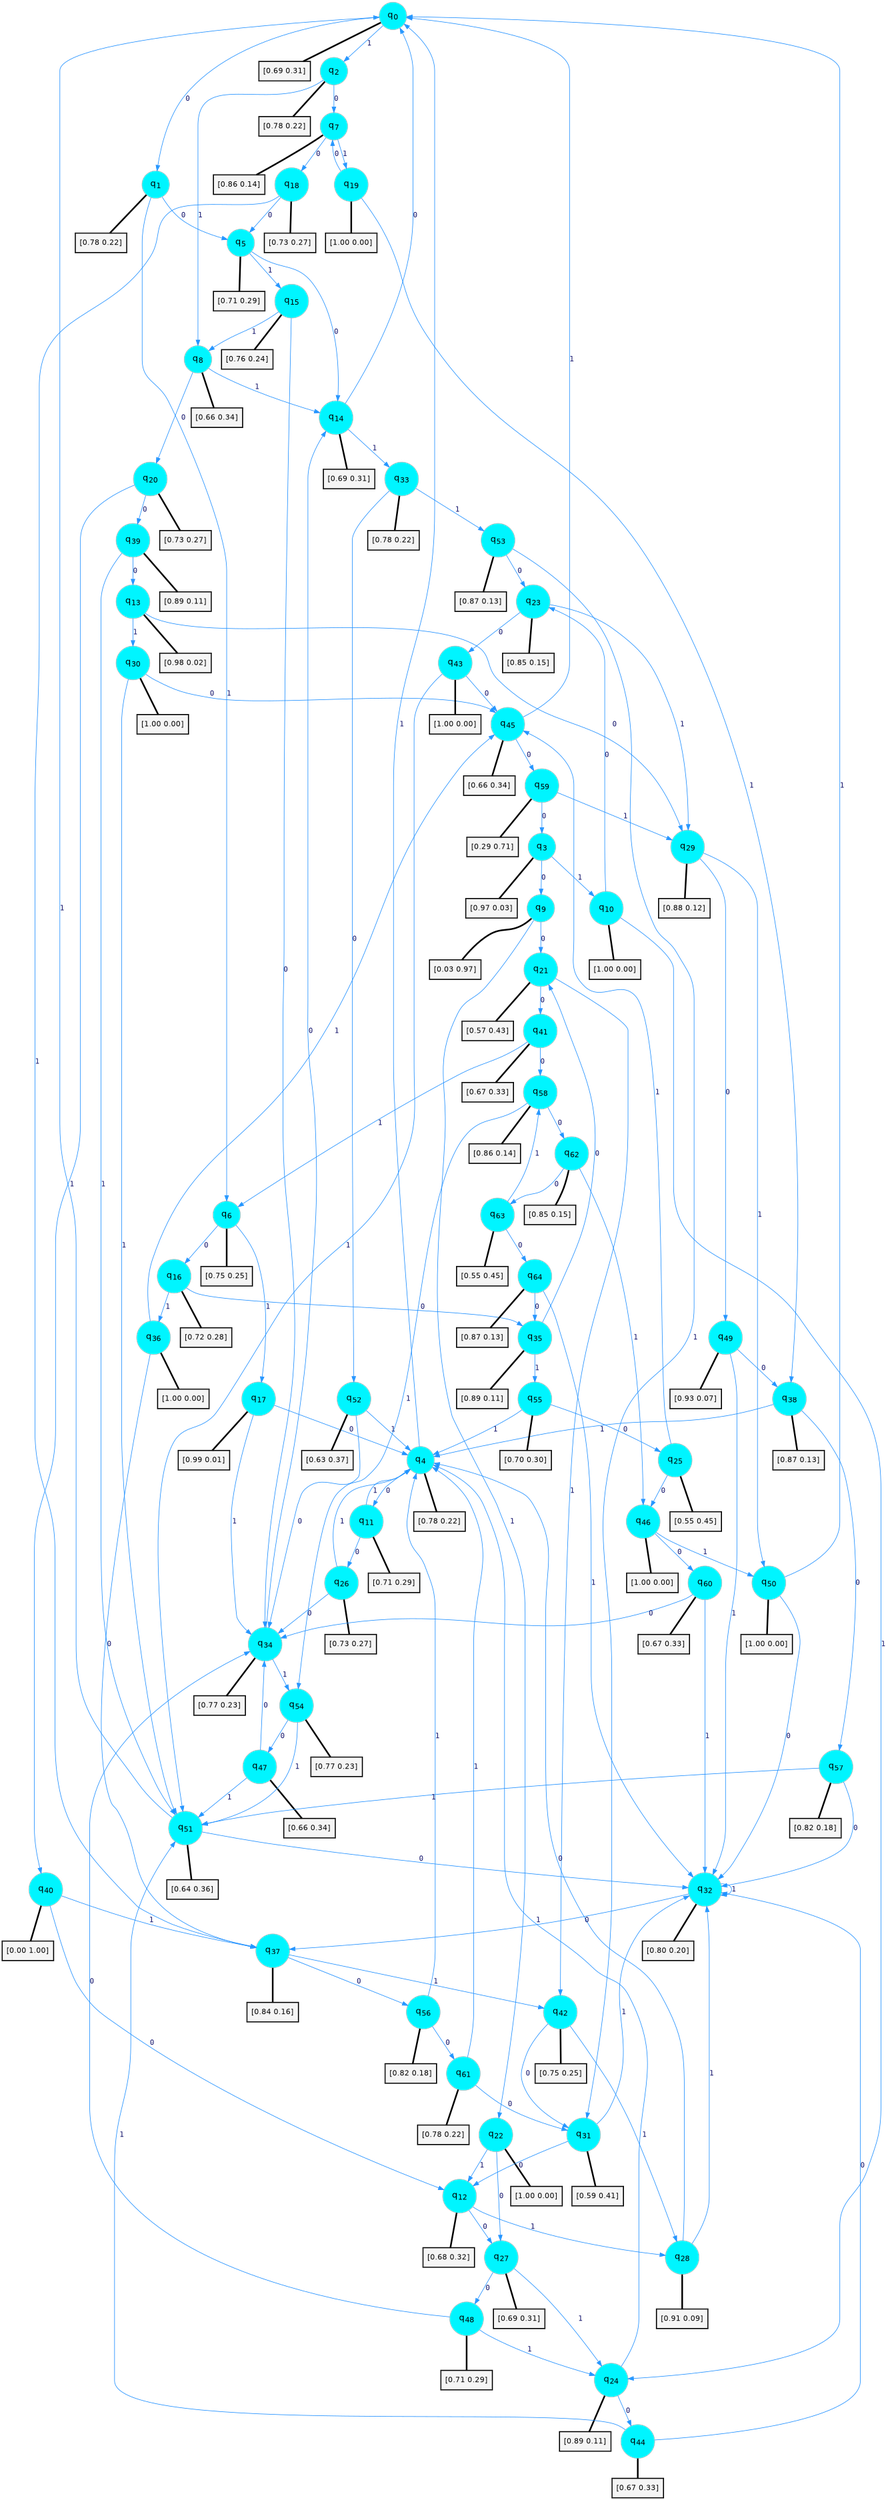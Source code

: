 digraph G {
graph [
bgcolor=transparent, dpi=300, rankdir=TD, size="40,25"];
node [
color=gray, fillcolor=turquoise1, fontcolor=black, fontname=Helvetica, fontsize=16, fontweight=bold, shape=circle, style=filled];
edge [
arrowsize=1, color=dodgerblue1, fontcolor=midnightblue, fontname=courier, fontweight=bold, penwidth=1, style=solid, weight=20];
0[label=<q<SUB>0</SUB>>];
1[label=<q<SUB>1</SUB>>];
2[label=<q<SUB>2</SUB>>];
3[label=<q<SUB>3</SUB>>];
4[label=<q<SUB>4</SUB>>];
5[label=<q<SUB>5</SUB>>];
6[label=<q<SUB>6</SUB>>];
7[label=<q<SUB>7</SUB>>];
8[label=<q<SUB>8</SUB>>];
9[label=<q<SUB>9</SUB>>];
10[label=<q<SUB>10</SUB>>];
11[label=<q<SUB>11</SUB>>];
12[label=<q<SUB>12</SUB>>];
13[label=<q<SUB>13</SUB>>];
14[label=<q<SUB>14</SUB>>];
15[label=<q<SUB>15</SUB>>];
16[label=<q<SUB>16</SUB>>];
17[label=<q<SUB>17</SUB>>];
18[label=<q<SUB>18</SUB>>];
19[label=<q<SUB>19</SUB>>];
20[label=<q<SUB>20</SUB>>];
21[label=<q<SUB>21</SUB>>];
22[label=<q<SUB>22</SUB>>];
23[label=<q<SUB>23</SUB>>];
24[label=<q<SUB>24</SUB>>];
25[label=<q<SUB>25</SUB>>];
26[label=<q<SUB>26</SUB>>];
27[label=<q<SUB>27</SUB>>];
28[label=<q<SUB>28</SUB>>];
29[label=<q<SUB>29</SUB>>];
30[label=<q<SUB>30</SUB>>];
31[label=<q<SUB>31</SUB>>];
32[label=<q<SUB>32</SUB>>];
33[label=<q<SUB>33</SUB>>];
34[label=<q<SUB>34</SUB>>];
35[label=<q<SUB>35</SUB>>];
36[label=<q<SUB>36</SUB>>];
37[label=<q<SUB>37</SUB>>];
38[label=<q<SUB>38</SUB>>];
39[label=<q<SUB>39</SUB>>];
40[label=<q<SUB>40</SUB>>];
41[label=<q<SUB>41</SUB>>];
42[label=<q<SUB>42</SUB>>];
43[label=<q<SUB>43</SUB>>];
44[label=<q<SUB>44</SUB>>];
45[label=<q<SUB>45</SUB>>];
46[label=<q<SUB>46</SUB>>];
47[label=<q<SUB>47</SUB>>];
48[label=<q<SUB>48</SUB>>];
49[label=<q<SUB>49</SUB>>];
50[label=<q<SUB>50</SUB>>];
51[label=<q<SUB>51</SUB>>];
52[label=<q<SUB>52</SUB>>];
53[label=<q<SUB>53</SUB>>];
54[label=<q<SUB>54</SUB>>];
55[label=<q<SUB>55</SUB>>];
56[label=<q<SUB>56</SUB>>];
57[label=<q<SUB>57</SUB>>];
58[label=<q<SUB>58</SUB>>];
59[label=<q<SUB>59</SUB>>];
60[label=<q<SUB>60</SUB>>];
61[label=<q<SUB>61</SUB>>];
62[label=<q<SUB>62</SUB>>];
63[label=<q<SUB>63</SUB>>];
64[label=<q<SUB>64</SUB>>];
65[label="[0.69 0.31]", shape=box,fontcolor=black, fontname=Helvetica, fontsize=14, penwidth=2, fillcolor=whitesmoke,color=black];
66[label="[0.78 0.22]", shape=box,fontcolor=black, fontname=Helvetica, fontsize=14, penwidth=2, fillcolor=whitesmoke,color=black];
67[label="[0.78 0.22]", shape=box,fontcolor=black, fontname=Helvetica, fontsize=14, penwidth=2, fillcolor=whitesmoke,color=black];
68[label="[0.97 0.03]", shape=box,fontcolor=black, fontname=Helvetica, fontsize=14, penwidth=2, fillcolor=whitesmoke,color=black];
69[label="[0.78 0.22]", shape=box,fontcolor=black, fontname=Helvetica, fontsize=14, penwidth=2, fillcolor=whitesmoke,color=black];
70[label="[0.71 0.29]", shape=box,fontcolor=black, fontname=Helvetica, fontsize=14, penwidth=2, fillcolor=whitesmoke,color=black];
71[label="[0.75 0.25]", shape=box,fontcolor=black, fontname=Helvetica, fontsize=14, penwidth=2, fillcolor=whitesmoke,color=black];
72[label="[0.86 0.14]", shape=box,fontcolor=black, fontname=Helvetica, fontsize=14, penwidth=2, fillcolor=whitesmoke,color=black];
73[label="[0.66 0.34]", shape=box,fontcolor=black, fontname=Helvetica, fontsize=14, penwidth=2, fillcolor=whitesmoke,color=black];
74[label="[0.03 0.97]", shape=box,fontcolor=black, fontname=Helvetica, fontsize=14, penwidth=2, fillcolor=whitesmoke,color=black];
75[label="[1.00 0.00]", shape=box,fontcolor=black, fontname=Helvetica, fontsize=14, penwidth=2, fillcolor=whitesmoke,color=black];
76[label="[0.71 0.29]", shape=box,fontcolor=black, fontname=Helvetica, fontsize=14, penwidth=2, fillcolor=whitesmoke,color=black];
77[label="[0.68 0.32]", shape=box,fontcolor=black, fontname=Helvetica, fontsize=14, penwidth=2, fillcolor=whitesmoke,color=black];
78[label="[0.98 0.02]", shape=box,fontcolor=black, fontname=Helvetica, fontsize=14, penwidth=2, fillcolor=whitesmoke,color=black];
79[label="[0.69 0.31]", shape=box,fontcolor=black, fontname=Helvetica, fontsize=14, penwidth=2, fillcolor=whitesmoke,color=black];
80[label="[0.76 0.24]", shape=box,fontcolor=black, fontname=Helvetica, fontsize=14, penwidth=2, fillcolor=whitesmoke,color=black];
81[label="[0.72 0.28]", shape=box,fontcolor=black, fontname=Helvetica, fontsize=14, penwidth=2, fillcolor=whitesmoke,color=black];
82[label="[0.99 0.01]", shape=box,fontcolor=black, fontname=Helvetica, fontsize=14, penwidth=2, fillcolor=whitesmoke,color=black];
83[label="[0.73 0.27]", shape=box,fontcolor=black, fontname=Helvetica, fontsize=14, penwidth=2, fillcolor=whitesmoke,color=black];
84[label="[1.00 0.00]", shape=box,fontcolor=black, fontname=Helvetica, fontsize=14, penwidth=2, fillcolor=whitesmoke,color=black];
85[label="[0.73 0.27]", shape=box,fontcolor=black, fontname=Helvetica, fontsize=14, penwidth=2, fillcolor=whitesmoke,color=black];
86[label="[0.57 0.43]", shape=box,fontcolor=black, fontname=Helvetica, fontsize=14, penwidth=2, fillcolor=whitesmoke,color=black];
87[label="[1.00 0.00]", shape=box,fontcolor=black, fontname=Helvetica, fontsize=14, penwidth=2, fillcolor=whitesmoke,color=black];
88[label="[0.85 0.15]", shape=box,fontcolor=black, fontname=Helvetica, fontsize=14, penwidth=2, fillcolor=whitesmoke,color=black];
89[label="[0.89 0.11]", shape=box,fontcolor=black, fontname=Helvetica, fontsize=14, penwidth=2, fillcolor=whitesmoke,color=black];
90[label="[0.55 0.45]", shape=box,fontcolor=black, fontname=Helvetica, fontsize=14, penwidth=2, fillcolor=whitesmoke,color=black];
91[label="[0.73 0.27]", shape=box,fontcolor=black, fontname=Helvetica, fontsize=14, penwidth=2, fillcolor=whitesmoke,color=black];
92[label="[0.69 0.31]", shape=box,fontcolor=black, fontname=Helvetica, fontsize=14, penwidth=2, fillcolor=whitesmoke,color=black];
93[label="[0.91 0.09]", shape=box,fontcolor=black, fontname=Helvetica, fontsize=14, penwidth=2, fillcolor=whitesmoke,color=black];
94[label="[0.88 0.12]", shape=box,fontcolor=black, fontname=Helvetica, fontsize=14, penwidth=2, fillcolor=whitesmoke,color=black];
95[label="[1.00 0.00]", shape=box,fontcolor=black, fontname=Helvetica, fontsize=14, penwidth=2, fillcolor=whitesmoke,color=black];
96[label="[0.59 0.41]", shape=box,fontcolor=black, fontname=Helvetica, fontsize=14, penwidth=2, fillcolor=whitesmoke,color=black];
97[label="[0.80 0.20]", shape=box,fontcolor=black, fontname=Helvetica, fontsize=14, penwidth=2, fillcolor=whitesmoke,color=black];
98[label="[0.78 0.22]", shape=box,fontcolor=black, fontname=Helvetica, fontsize=14, penwidth=2, fillcolor=whitesmoke,color=black];
99[label="[0.77 0.23]", shape=box,fontcolor=black, fontname=Helvetica, fontsize=14, penwidth=2, fillcolor=whitesmoke,color=black];
100[label="[0.89 0.11]", shape=box,fontcolor=black, fontname=Helvetica, fontsize=14, penwidth=2, fillcolor=whitesmoke,color=black];
101[label="[1.00 0.00]", shape=box,fontcolor=black, fontname=Helvetica, fontsize=14, penwidth=2, fillcolor=whitesmoke,color=black];
102[label="[0.84 0.16]", shape=box,fontcolor=black, fontname=Helvetica, fontsize=14, penwidth=2, fillcolor=whitesmoke,color=black];
103[label="[0.87 0.13]", shape=box,fontcolor=black, fontname=Helvetica, fontsize=14, penwidth=2, fillcolor=whitesmoke,color=black];
104[label="[0.89 0.11]", shape=box,fontcolor=black, fontname=Helvetica, fontsize=14, penwidth=2, fillcolor=whitesmoke,color=black];
105[label="[0.00 1.00]", shape=box,fontcolor=black, fontname=Helvetica, fontsize=14, penwidth=2, fillcolor=whitesmoke,color=black];
106[label="[0.67 0.33]", shape=box,fontcolor=black, fontname=Helvetica, fontsize=14, penwidth=2, fillcolor=whitesmoke,color=black];
107[label="[0.75 0.25]", shape=box,fontcolor=black, fontname=Helvetica, fontsize=14, penwidth=2, fillcolor=whitesmoke,color=black];
108[label="[1.00 0.00]", shape=box,fontcolor=black, fontname=Helvetica, fontsize=14, penwidth=2, fillcolor=whitesmoke,color=black];
109[label="[0.67 0.33]", shape=box,fontcolor=black, fontname=Helvetica, fontsize=14, penwidth=2, fillcolor=whitesmoke,color=black];
110[label="[0.66 0.34]", shape=box,fontcolor=black, fontname=Helvetica, fontsize=14, penwidth=2, fillcolor=whitesmoke,color=black];
111[label="[1.00 0.00]", shape=box,fontcolor=black, fontname=Helvetica, fontsize=14, penwidth=2, fillcolor=whitesmoke,color=black];
112[label="[0.66 0.34]", shape=box,fontcolor=black, fontname=Helvetica, fontsize=14, penwidth=2, fillcolor=whitesmoke,color=black];
113[label="[0.71 0.29]", shape=box,fontcolor=black, fontname=Helvetica, fontsize=14, penwidth=2, fillcolor=whitesmoke,color=black];
114[label="[0.93 0.07]", shape=box,fontcolor=black, fontname=Helvetica, fontsize=14, penwidth=2, fillcolor=whitesmoke,color=black];
115[label="[1.00 0.00]", shape=box,fontcolor=black, fontname=Helvetica, fontsize=14, penwidth=2, fillcolor=whitesmoke,color=black];
116[label="[0.64 0.36]", shape=box,fontcolor=black, fontname=Helvetica, fontsize=14, penwidth=2, fillcolor=whitesmoke,color=black];
117[label="[0.63 0.37]", shape=box,fontcolor=black, fontname=Helvetica, fontsize=14, penwidth=2, fillcolor=whitesmoke,color=black];
118[label="[0.87 0.13]", shape=box,fontcolor=black, fontname=Helvetica, fontsize=14, penwidth=2, fillcolor=whitesmoke,color=black];
119[label="[0.77 0.23]", shape=box,fontcolor=black, fontname=Helvetica, fontsize=14, penwidth=2, fillcolor=whitesmoke,color=black];
120[label="[0.70 0.30]", shape=box,fontcolor=black, fontname=Helvetica, fontsize=14, penwidth=2, fillcolor=whitesmoke,color=black];
121[label="[0.82 0.18]", shape=box,fontcolor=black, fontname=Helvetica, fontsize=14, penwidth=2, fillcolor=whitesmoke,color=black];
122[label="[0.82 0.18]", shape=box,fontcolor=black, fontname=Helvetica, fontsize=14, penwidth=2, fillcolor=whitesmoke,color=black];
123[label="[0.86 0.14]", shape=box,fontcolor=black, fontname=Helvetica, fontsize=14, penwidth=2, fillcolor=whitesmoke,color=black];
124[label="[0.29 0.71]", shape=box,fontcolor=black, fontname=Helvetica, fontsize=14, penwidth=2, fillcolor=whitesmoke,color=black];
125[label="[0.67 0.33]", shape=box,fontcolor=black, fontname=Helvetica, fontsize=14, penwidth=2, fillcolor=whitesmoke,color=black];
126[label="[0.78 0.22]", shape=box,fontcolor=black, fontname=Helvetica, fontsize=14, penwidth=2, fillcolor=whitesmoke,color=black];
127[label="[0.85 0.15]", shape=box,fontcolor=black, fontname=Helvetica, fontsize=14, penwidth=2, fillcolor=whitesmoke,color=black];
128[label="[0.55 0.45]", shape=box,fontcolor=black, fontname=Helvetica, fontsize=14, penwidth=2, fillcolor=whitesmoke,color=black];
129[label="[0.87 0.13]", shape=box,fontcolor=black, fontname=Helvetica, fontsize=14, penwidth=2, fillcolor=whitesmoke,color=black];
0->1 [label=0];
0->2 [label=1];
0->65 [arrowhead=none, penwidth=3,color=black];
1->5 [label=0];
1->6 [label=1];
1->66 [arrowhead=none, penwidth=3,color=black];
2->7 [label=0];
2->8 [label=1];
2->67 [arrowhead=none, penwidth=3,color=black];
3->9 [label=0];
3->10 [label=1];
3->68 [arrowhead=none, penwidth=3,color=black];
4->11 [label=0];
4->0 [label=1];
4->69 [arrowhead=none, penwidth=3,color=black];
5->14 [label=0];
5->15 [label=1];
5->70 [arrowhead=none, penwidth=3,color=black];
6->16 [label=0];
6->17 [label=1];
6->71 [arrowhead=none, penwidth=3,color=black];
7->18 [label=0];
7->19 [label=1];
7->72 [arrowhead=none, penwidth=3,color=black];
8->20 [label=0];
8->14 [label=1];
8->73 [arrowhead=none, penwidth=3,color=black];
9->21 [label=0];
9->22 [label=1];
9->74 [arrowhead=none, penwidth=3,color=black];
10->23 [label=0];
10->24 [label=1];
10->75 [arrowhead=none, penwidth=3,color=black];
11->26 [label=0];
11->4 [label=1];
11->76 [arrowhead=none, penwidth=3,color=black];
12->27 [label=0];
12->28 [label=1];
12->77 [arrowhead=none, penwidth=3,color=black];
13->29 [label=0];
13->30 [label=1];
13->78 [arrowhead=none, penwidth=3,color=black];
14->0 [label=0];
14->33 [label=1];
14->79 [arrowhead=none, penwidth=3,color=black];
15->34 [label=0];
15->8 [label=1];
15->80 [arrowhead=none, penwidth=3,color=black];
16->35 [label=0];
16->36 [label=1];
16->81 [arrowhead=none, penwidth=3,color=black];
17->4 [label=0];
17->34 [label=1];
17->82 [arrowhead=none, penwidth=3,color=black];
18->5 [label=0];
18->37 [label=1];
18->83 [arrowhead=none, penwidth=3,color=black];
19->7 [label=0];
19->38 [label=1];
19->84 [arrowhead=none, penwidth=3,color=black];
20->39 [label=0];
20->40 [label=1];
20->85 [arrowhead=none, penwidth=3,color=black];
21->41 [label=0];
21->42 [label=1];
21->86 [arrowhead=none, penwidth=3,color=black];
22->27 [label=0];
22->12 [label=1];
22->87 [arrowhead=none, penwidth=3,color=black];
23->43 [label=0];
23->29 [label=1];
23->88 [arrowhead=none, penwidth=3,color=black];
24->44 [label=0];
24->4 [label=1];
24->89 [arrowhead=none, penwidth=3,color=black];
25->46 [label=0];
25->45 [label=1];
25->90 [arrowhead=none, penwidth=3,color=black];
26->34 [label=0];
26->4 [label=1];
26->91 [arrowhead=none, penwidth=3,color=black];
27->48 [label=0];
27->24 [label=1];
27->92 [arrowhead=none, penwidth=3,color=black];
28->4 [label=0];
28->32 [label=1];
28->93 [arrowhead=none, penwidth=3,color=black];
29->49 [label=0];
29->50 [label=1];
29->94 [arrowhead=none, penwidth=3,color=black];
30->45 [label=0];
30->51 [label=1];
30->95 [arrowhead=none, penwidth=3,color=black];
31->12 [label=0];
31->32 [label=1];
31->96 [arrowhead=none, penwidth=3,color=black];
32->37 [label=0];
32->32 [label=1];
32->97 [arrowhead=none, penwidth=3,color=black];
33->52 [label=0];
33->53 [label=1];
33->98 [arrowhead=none, penwidth=3,color=black];
34->14 [label=0];
34->54 [label=1];
34->99 [arrowhead=none, penwidth=3,color=black];
35->21 [label=0];
35->55 [label=1];
35->100 [arrowhead=none, penwidth=3,color=black];
36->37 [label=0];
36->45 [label=1];
36->101 [arrowhead=none, penwidth=3,color=black];
37->56 [label=0];
37->42 [label=1];
37->102 [arrowhead=none, penwidth=3,color=black];
38->57 [label=0];
38->4 [label=1];
38->103 [arrowhead=none, penwidth=3,color=black];
39->13 [label=0];
39->51 [label=1];
39->104 [arrowhead=none, penwidth=3,color=black];
40->12 [label=0];
40->37 [label=1];
40->105 [arrowhead=none, penwidth=3,color=black];
41->58 [label=0];
41->6 [label=1];
41->106 [arrowhead=none, penwidth=3,color=black];
42->31 [label=0];
42->28 [label=1];
42->107 [arrowhead=none, penwidth=3,color=black];
43->45 [label=0];
43->51 [label=1];
43->108 [arrowhead=none, penwidth=3,color=black];
44->32 [label=0];
44->51 [label=1];
44->109 [arrowhead=none, penwidth=3,color=black];
45->59 [label=0];
45->0 [label=1];
45->110 [arrowhead=none, penwidth=3,color=black];
46->60 [label=0];
46->50 [label=1];
46->111 [arrowhead=none, penwidth=3,color=black];
47->34 [label=0];
47->51 [label=1];
47->112 [arrowhead=none, penwidth=3,color=black];
48->34 [label=0];
48->24 [label=1];
48->113 [arrowhead=none, penwidth=3,color=black];
49->38 [label=0];
49->32 [label=1];
49->114 [arrowhead=none, penwidth=3,color=black];
50->32 [label=0];
50->0 [label=1];
50->115 [arrowhead=none, penwidth=3,color=black];
51->32 [label=0];
51->0 [label=1];
51->116 [arrowhead=none, penwidth=3,color=black];
52->34 [label=0];
52->4 [label=1];
52->117 [arrowhead=none, penwidth=3,color=black];
53->23 [label=0];
53->31 [label=1];
53->118 [arrowhead=none, penwidth=3,color=black];
54->47 [label=0];
54->51 [label=1];
54->119 [arrowhead=none, penwidth=3,color=black];
55->25 [label=0];
55->4 [label=1];
55->120 [arrowhead=none, penwidth=3,color=black];
56->61 [label=0];
56->4 [label=1];
56->121 [arrowhead=none, penwidth=3,color=black];
57->32 [label=0];
57->51 [label=1];
57->122 [arrowhead=none, penwidth=3,color=black];
58->62 [label=0];
58->54 [label=1];
58->123 [arrowhead=none, penwidth=3,color=black];
59->3 [label=0];
59->29 [label=1];
59->124 [arrowhead=none, penwidth=3,color=black];
60->34 [label=0];
60->32 [label=1];
60->125 [arrowhead=none, penwidth=3,color=black];
61->31 [label=0];
61->4 [label=1];
61->126 [arrowhead=none, penwidth=3,color=black];
62->63 [label=0];
62->46 [label=1];
62->127 [arrowhead=none, penwidth=3,color=black];
63->64 [label=0];
63->58 [label=1];
63->128 [arrowhead=none, penwidth=3,color=black];
64->35 [label=0];
64->32 [label=1];
64->129 [arrowhead=none, penwidth=3,color=black];
}
